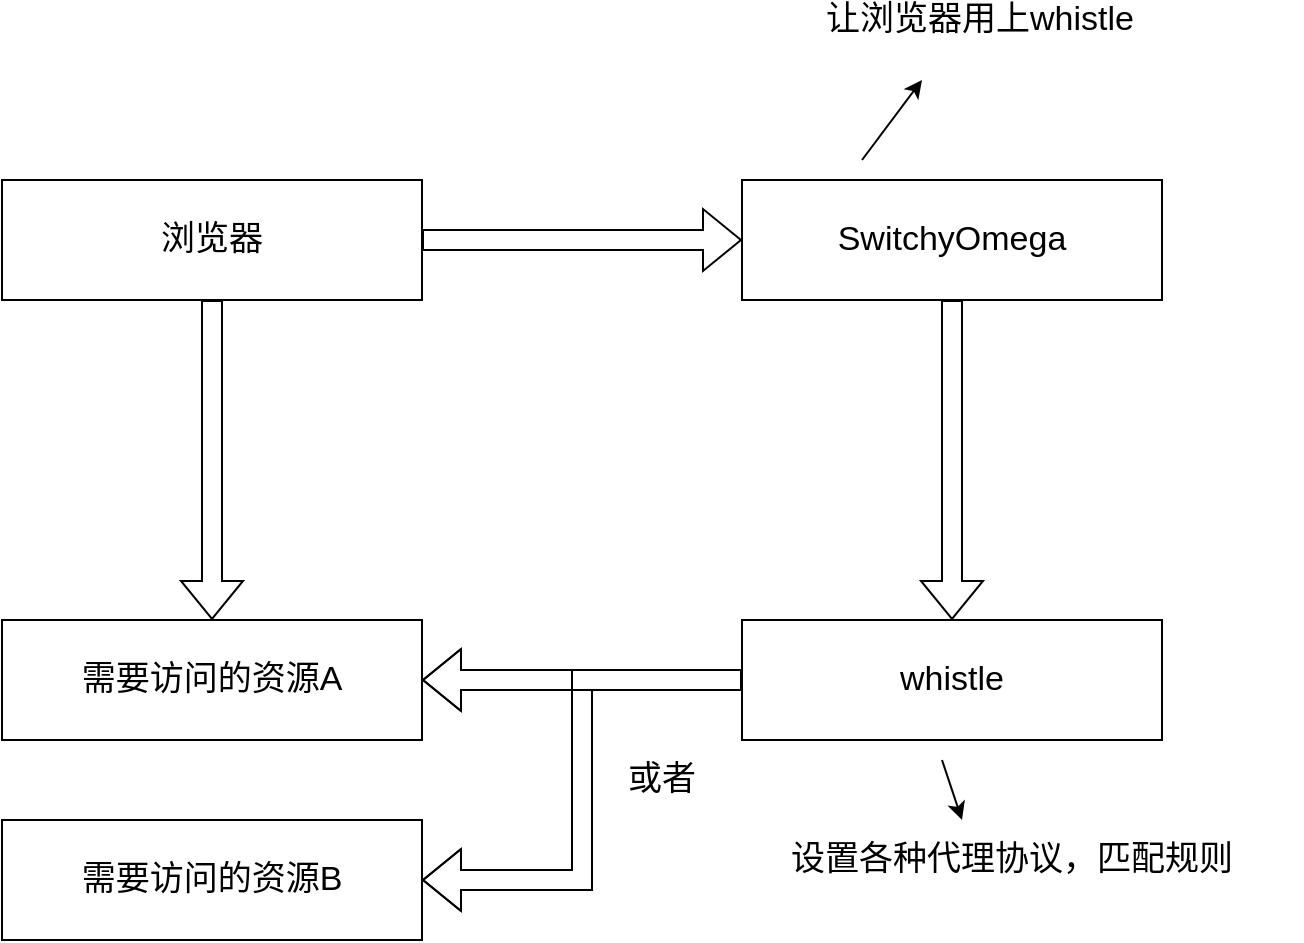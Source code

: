 <mxfile version="13.2.2" type="device"><diagram id="VIBK8EOEGfMx_hESm-Yf" name="第 1 页"><mxGraphModel dx="852" dy="528" grid="1" gridSize="10" guides="1" tooltips="1" connect="1" arrows="1" fold="1" page="1" pageScale="1" pageWidth="827" pageHeight="1169" math="0" shadow="0"><root><mxCell id="0"/><mxCell id="1" parent="0"/><mxCell id="jefqiyodEkG4kjuAkVRJ-10" style="edgeStyle=orthogonalEdgeStyle;shape=flexArrow;rounded=0;orthogonalLoop=1;jettySize=auto;html=1;fontSize=17;" edge="1" parent="1" source="jefqiyodEkG4kjuAkVRJ-1" target="jefqiyodEkG4kjuAkVRJ-3"><mxGeometry relative="1" as="geometry"/></mxCell><mxCell id="jefqiyodEkG4kjuAkVRJ-1" value="SwitchyOmega" style="rounded=0;whiteSpace=wrap;html=1;fontSize=17;" vertex="1" parent="1"><mxGeometry x="400" y="140" width="210" height="60" as="geometry"/></mxCell><mxCell id="jefqiyodEkG4kjuAkVRJ-2" value="需要访问的资源A" style="rounded=0;whiteSpace=wrap;html=1;fontSize=17;" vertex="1" parent="1"><mxGeometry x="30" y="360" width="210" height="60" as="geometry"/></mxCell><mxCell id="jefqiyodEkG4kjuAkVRJ-11" style="edgeStyle=orthogonalEdgeStyle;shape=flexArrow;rounded=0;orthogonalLoop=1;jettySize=auto;html=1;entryX=1;entryY=0.5;entryDx=0;entryDy=0;fontSize=17;" edge="1" parent="1" source="jefqiyodEkG4kjuAkVRJ-3" target="jefqiyodEkG4kjuAkVRJ-2"><mxGeometry relative="1" as="geometry"><Array as="points"><mxPoint x="370" y="390"/><mxPoint x="370" y="390"/></Array></mxGeometry></mxCell><mxCell id="jefqiyodEkG4kjuAkVRJ-18" style="edgeStyle=orthogonalEdgeStyle;shape=flexArrow;rounded=0;orthogonalLoop=1;jettySize=auto;html=1;fontSize=17;entryX=1;entryY=0.5;entryDx=0;entryDy=0;" edge="1" parent="1" source="jefqiyodEkG4kjuAkVRJ-3" target="jefqiyodEkG4kjuAkVRJ-17"><mxGeometry relative="1" as="geometry"><mxPoint x="320" y="490" as="targetPoint"/></mxGeometry></mxCell><mxCell id="jefqiyodEkG4kjuAkVRJ-3" value="whistle" style="rounded=0;whiteSpace=wrap;html=1;fontSize=17;" vertex="1" parent="1"><mxGeometry x="400" y="360" width="210" height="60" as="geometry"/></mxCell><mxCell id="jefqiyodEkG4kjuAkVRJ-9" style="edgeStyle=orthogonalEdgeStyle;shape=flexArrow;rounded=0;orthogonalLoop=1;jettySize=auto;html=1;entryX=0;entryY=0.5;entryDx=0;entryDy=0;fontSize=17;" edge="1" parent="1" source="jefqiyodEkG4kjuAkVRJ-4" target="jefqiyodEkG4kjuAkVRJ-1"><mxGeometry relative="1" as="geometry"/></mxCell><mxCell id="jefqiyodEkG4kjuAkVRJ-12" style="edgeStyle=orthogonalEdgeStyle;shape=flexArrow;rounded=0;orthogonalLoop=1;jettySize=auto;html=1;exitX=0.5;exitY=1;exitDx=0;exitDy=0;fontSize=17;" edge="1" parent="1" source="jefqiyodEkG4kjuAkVRJ-4" target="jefqiyodEkG4kjuAkVRJ-2"><mxGeometry relative="1" as="geometry"/></mxCell><mxCell id="jefqiyodEkG4kjuAkVRJ-4" value="浏览器" style="rounded=0;whiteSpace=wrap;html=1;fontSize=17;" vertex="1" parent="1"><mxGeometry x="30" y="140" width="210" height="60" as="geometry"/></mxCell><mxCell id="jefqiyodEkG4kjuAkVRJ-13" value="让浏览器用上whistle&lt;br&gt;" style="text;html=1;strokeColor=none;fillColor=none;align=center;verticalAlign=middle;whiteSpace=wrap;rounded=0;fontSize=17;" vertex="1" parent="1"><mxGeometry x="414" y="50" width="210" height="20" as="geometry"/></mxCell><mxCell id="jefqiyodEkG4kjuAkVRJ-14" value="设置各种代理协议，匹配规则" style="text;html=1;strokeColor=none;fillColor=none;align=center;verticalAlign=middle;whiteSpace=wrap;rounded=0;fontSize=17;" vertex="1" parent="1"><mxGeometry x="390" y="470" width="290" height="20" as="geometry"/></mxCell><mxCell id="jefqiyodEkG4kjuAkVRJ-15" value="" style="endArrow=classic;html=1;fontSize=17;" edge="1" parent="1"><mxGeometry width="50" height="50" relative="1" as="geometry"><mxPoint x="460" y="130" as="sourcePoint"/><mxPoint x="490" y="90" as="targetPoint"/></mxGeometry></mxCell><mxCell id="jefqiyodEkG4kjuAkVRJ-16" value="" style="endArrow=classic;html=1;fontSize=17;" edge="1" parent="1"><mxGeometry width="50" height="50" relative="1" as="geometry"><mxPoint x="500" y="430" as="sourcePoint"/><mxPoint x="510" y="460" as="targetPoint"/><Array as="points"/></mxGeometry></mxCell><mxCell id="jefqiyodEkG4kjuAkVRJ-17" value="需要访问的资源B" style="rounded=0;whiteSpace=wrap;html=1;fontSize=17;" vertex="1" parent="1"><mxGeometry x="30" y="460" width="210" height="60" as="geometry"/></mxCell><mxCell id="jefqiyodEkG4kjuAkVRJ-19" value="或者" style="text;html=1;strokeColor=none;fillColor=none;align=center;verticalAlign=middle;whiteSpace=wrap;rounded=0;fontSize=17;" vertex="1" parent="1"><mxGeometry x="340" y="430" width="40" height="20" as="geometry"/></mxCell></root></mxGraphModel></diagram></mxfile>